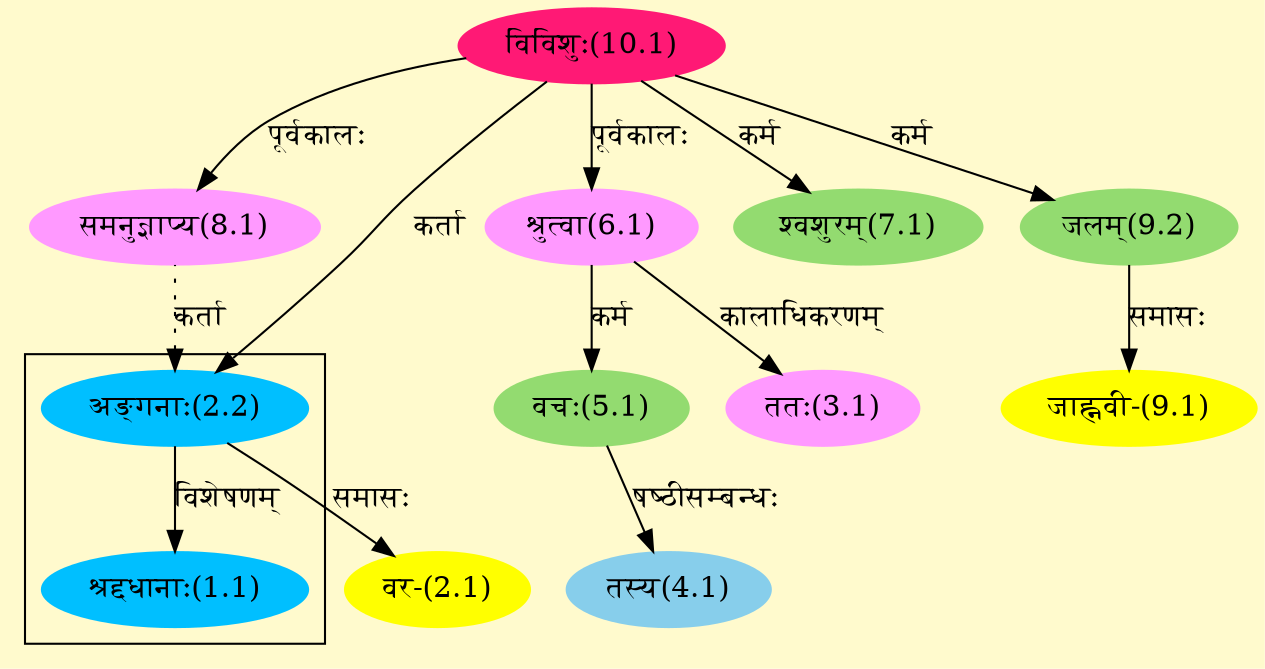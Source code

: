 digraph G{
rankdir=BT;
 compound=true;
 bgcolor="lemonchiffon1";

subgraph cluster_1{
Node1_1 [style=filled, color="#00BFFF" label = "श्रद्दधानाः(1.1)"]
Node2_2 [style=filled, color="#00BFFF" label = "अङ्गनाः(2.2)"]

}
Node2_1 [style=filled, color="#FFFF00" label = "वर-(2.1)"]
Node2_2 [style=filled, color="#00BFFF" label = "अङ्गनाः(2.2)"]
Node10_1 [style=filled, color="#FF1975" label = "विविशुः(10.1)"]
Node8_1 [style=filled, color="#FF99FF" label = "समनुज्ञाप्य(8.1)"]
Node3_1 [style=filled, color="#FF99FF" label = "ततः(3.1)"]
Node6_1 [style=filled, color="#FF99FF" label = "श्रुत्वा(6.1)"]
Node4_1 [style=filled, color="#87CEEB" label = "तस्य(4.1)"]
Node5_1 [style=filled, color="#93DB70" label = "वचः(5.1)"]
Node7_1 [style=filled, color="#93DB70" label = "श्वशुरम्(7.1)"]
Node9_1 [style=filled, color="#FFFF00" label = "जाह्नवी-(9.1)"]
Node9_2 [style=filled, color="#93DB70" label = "जलम्(9.2)"]
/* Start of Relations section */

Node1_1 -> Node2_2 [  label="विशेषणम्"  dir="back" ]
Node2_1 -> Node2_2 [  label="समासः"  dir="back" ]
Node2_2 -> Node10_1 [  label="कर्ता"  dir="back" ]
Node2_2 -> Node8_1 [ style=dotted label="कर्ता"  dir="back" ]
Node3_1 -> Node6_1 [  label="कालाधिकरणम्"  dir="back" ]
Node4_1 -> Node5_1 [  label="षष्ठीसम्बन्धः"  dir="back" ]
Node5_1 -> Node6_1 [  label="कर्म"  dir="back" ]
Node6_1 -> Node10_1 [  label="पूर्वकालः"  dir="back" ]
Node7_1 -> Node10_1 [  label="कर्म"  dir="back" ]
Node8_1 -> Node10_1 [  label="पूर्वकालः"  dir="back" ]
Node9_1 -> Node9_2 [  label="समासः"  dir="back" ]
Node9_2 -> Node10_1 [  label="कर्म"  dir="back" ]
}

